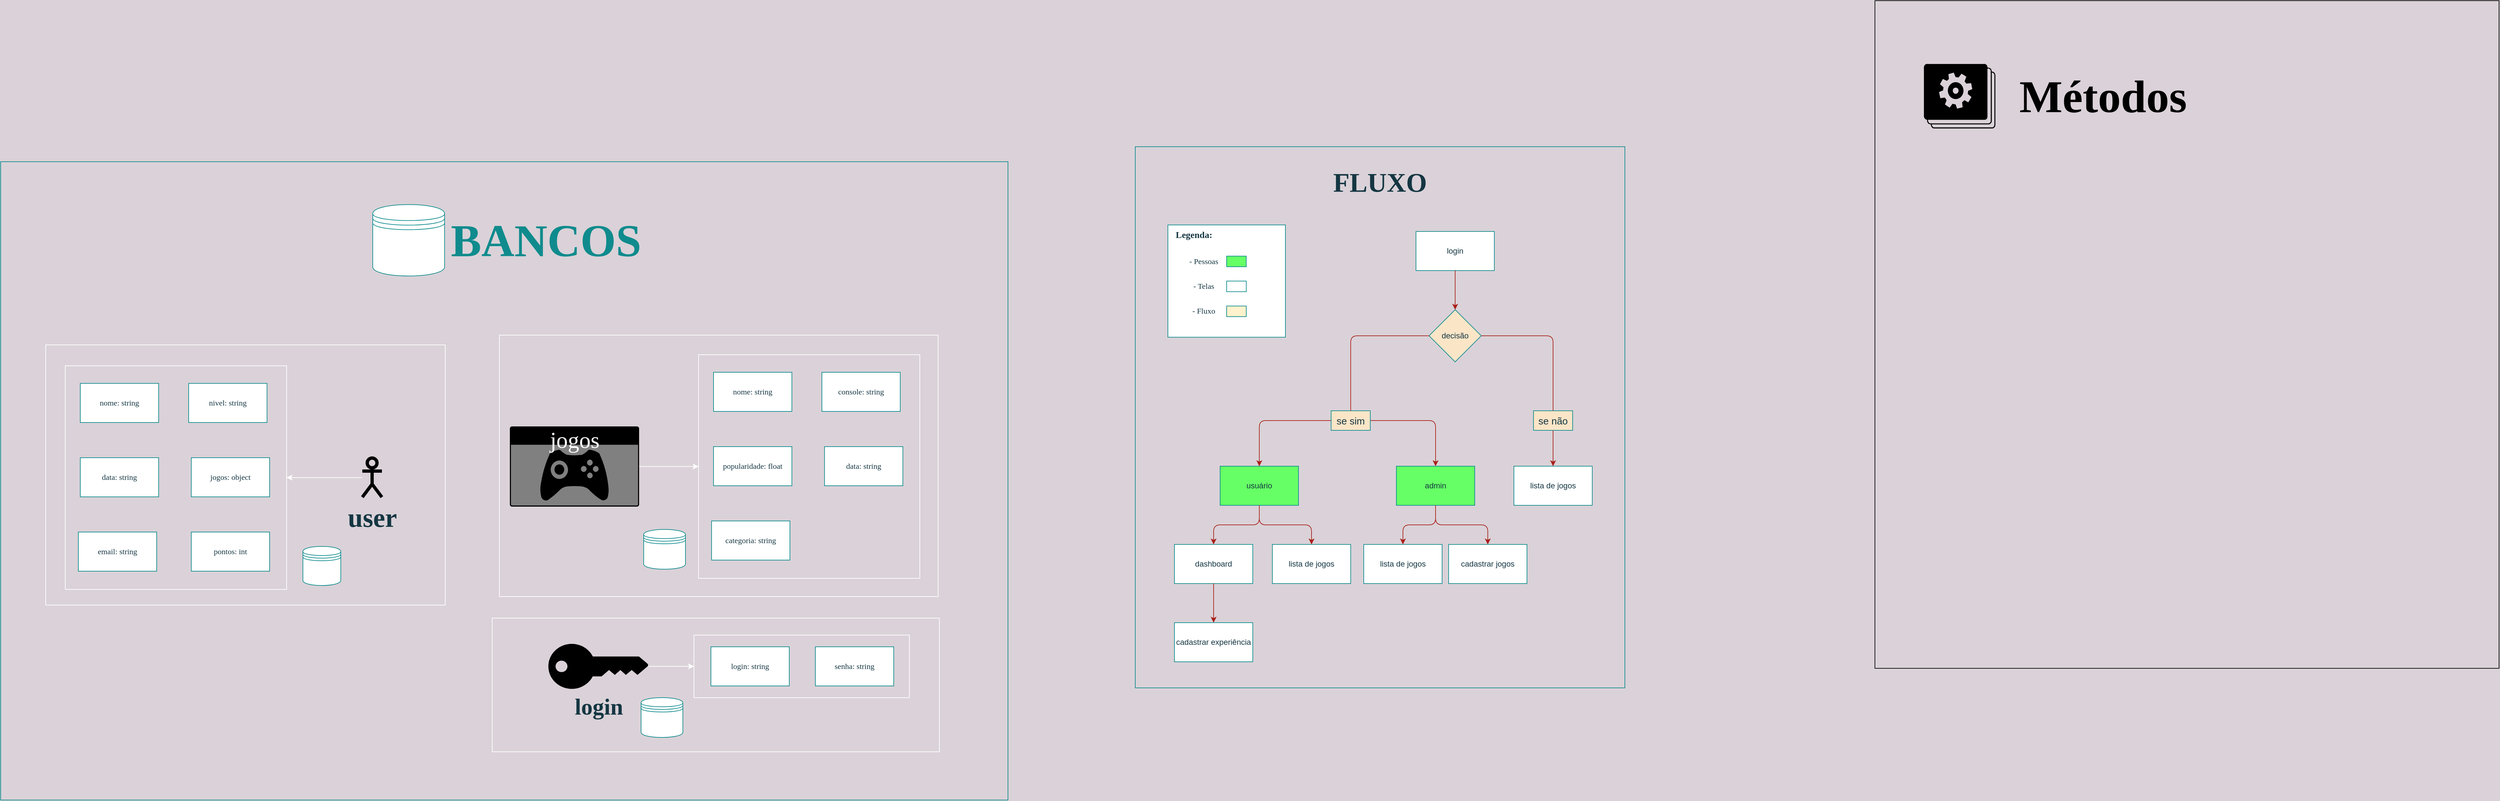 <mxfile>
    <diagram id="7sulTF2ZvsiVhPHlAoi-" name="Page-1">
        <mxGraphModel dx="4504" dy="2602" grid="0" gridSize="10" guides="1" tooltips="1" connect="1" arrows="1" fold="1" page="1" pageScale="1" pageWidth="827" pageHeight="1169" background="#DAD2D8" math="0" shadow="0">
            <root>
                <mxCell id="0"/>
                <mxCell id="1" parent="0"/>
                <mxCell id="i9V1KB0DLarKF3yOu1jW-63" value="" style="group" parent="1" vertex="1" connectable="0">
                    <mxGeometry x="-1914" y="-360" width="1543" height="979" as="geometry"/>
                </mxCell>
                <mxCell id="i9V1KB0DLarKF3yOu1jW-62" value="" style="rounded=0;whiteSpace=wrap;html=1;sketch=0;fontFamily=Lucida Console;fontSize=25;fontColor=#0F8B8D;strokeColor=#0F8B8D;strokeWidth=1;verticalAlign=top;fillColor=none;" parent="i9V1KB0DLarKF3yOu1jW-63" vertex="1">
                    <mxGeometry x="-4" y="23" width="1543" height="979" as="geometry"/>
                </mxCell>
                <mxCell id="U2APOLvZmVnuvDlF9ksb-117" value="" style="group" parent="i9V1KB0DLarKF3yOu1jW-63" vertex="1" connectable="0">
                    <mxGeometry x="552" y="89" width="439" height="130" as="geometry"/>
                </mxCell>
                <mxCell id="U2APOLvZmVnuvDlF9ksb-114" value="&lt;font style=&quot;font-size: 70px&quot;&gt;BANCOS&lt;/font&gt;" style="text;html=1;align=center;verticalAlign=middle;whiteSpace=wrap;rounded=0;sketch=0;fontFamily=Lucida Console;fontSize=41;fontStyle=1;fontColor=#0F8B8D;" parent="U2APOLvZmVnuvDlF9ksb-117" vertex="1">
                    <mxGeometry x="119.727" y="20.438" width="319.273" height="68.125" as="geometry"/>
                </mxCell>
                <mxCell id="i9V1KB0DLarKF3yOu1jW-61" value="" style="shape=datastore;whiteSpace=wrap;html=1;rounded=0;sketch=0;fontFamily=Lucida Console;fontSize=25;fontColor=#143642;strokeWidth=1;verticalAlign=top;strokeColor=#0F8B8D;" parent="U2APOLvZmVnuvDlF9ksb-117" vertex="1">
                    <mxGeometry x="14" y="-0.28" width="110" height="109.56" as="geometry"/>
                </mxCell>
                <mxCell id="i9V1KB0DLarKF3yOu1jW-56" value="" style="group" parent="i9V1KB0DLarKF3yOu1jW-63" vertex="1" connectable="0">
                    <mxGeometry x="760" y="289" width="672" height="401" as="geometry"/>
                </mxCell>
                <mxCell id="i9V1KB0DLarKF3yOu1jW-55" value="" style="rounded=0;whiteSpace=wrap;html=1;sketch=0;fontFamily=Lucida Console;fontSize=25;fontColor=#143642;strokeColor=#FFFFFF;strokeWidth=1;fillColor=none;verticalAlign=top;" parent="i9V1KB0DLarKF3yOu1jW-56" vertex="1">
                    <mxGeometry width="672" height="401" as="geometry"/>
                </mxCell>
                <mxCell id="i9V1KB0DLarKF3yOu1jW-30" value="" style="group" parent="i9V1KB0DLarKF3yOu1jW-56" vertex="1" connectable="0">
                    <mxGeometry x="16" y="30" width="628" height="343" as="geometry"/>
                </mxCell>
                <mxCell id="i9V1KB0DLarKF3yOu1jW-6" value="&lt;font style=&quot;font-size: 35px&quot;&gt;jogos&lt;/font&gt;" style="html=1;strokeColor=none;labelPosition=center;verticalLabelPosition=middle;verticalAlign=top;align=center;fontSize=25;outlineConnect=0;spacingTop=-6;fontColor=#FFFFFF;shape=mxgraph.sitemap.game;rounded=0;sketch=0;fontFamily=Lucida Console;fillColor=#000000;" parent="i9V1KB0DLarKF3yOu1jW-30" vertex="1">
                    <mxGeometry y="110" width="198" height="123" as="geometry"/>
                </mxCell>
                <mxCell id="i9V1KB0DLarKF3yOu1jW-21" value="" style="group;strokeColor=#FFFFFF;" parent="i9V1KB0DLarKF3yOu1jW-30" vertex="1" connectable="0">
                    <mxGeometry x="289" width="339" height="343" as="geometry"/>
                </mxCell>
                <mxCell id="i9V1KB0DLarKF3yOu1jW-22" value="" style="rounded=0;whiteSpace=wrap;html=1;sketch=0;fontFamily=Lucida Console;fontSize=12;fontColor=#143642;strokeWidth=1;fillColor=none;strokeColor=#FFFFFF;" parent="i9V1KB0DLarKF3yOu1jW-21" vertex="1">
                    <mxGeometry width="339" height="343" as="geometry"/>
                </mxCell>
                <mxCell id="i9V1KB0DLarKF3yOu1jW-23" value="popularidade: float" style="rounded=0;whiteSpace=wrap;html=1;sketch=0;fontFamily=Lucida Console;fontSize=12;fontColor=#143642;strokeWidth=1;fillColor=#FFFFFF;strokeColor=#0F8B8D;" parent="i9V1KB0DLarKF3yOu1jW-21" vertex="1">
                    <mxGeometry x="23" y="141" width="120" height="60" as="geometry"/>
                </mxCell>
                <mxCell id="i9V1KB0DLarKF3yOu1jW-24" value="categoria: string" style="rounded=0;whiteSpace=wrap;html=1;sketch=0;fontFamily=Lucida Console;fontSize=12;fontColor=#143642;strokeWidth=1;fillColor=#FFFFFF;strokeColor=#0F8B8D;" parent="i9V1KB0DLarKF3yOu1jW-21" vertex="1">
                    <mxGeometry x="20" y="255" width="120" height="60" as="geometry"/>
                </mxCell>
                <mxCell id="i9V1KB0DLarKF3yOu1jW-25" value="nome: string" style="rounded=0;whiteSpace=wrap;html=1;sketch=0;fontFamily=Lucida Console;fontSize=12;fontColor=#143642;strokeWidth=1;fillColor=#FFFFFF;strokeColor=#0F8B8D;" parent="i9V1KB0DLarKF3yOu1jW-21" vertex="1">
                    <mxGeometry x="23" y="27" width="120" height="60" as="geometry"/>
                </mxCell>
                <mxCell id="i9V1KB0DLarKF3yOu1jW-27" value="data: string" style="rounded=0;whiteSpace=wrap;html=1;sketch=0;fontFamily=Lucida Console;fontSize=12;fontColor=#143642;strokeWidth=1;fillColor=#FFFFFF;strokeColor=#0F8B8D;" parent="i9V1KB0DLarKF3yOu1jW-21" vertex="1">
                    <mxGeometry x="193" y="141" width="120" height="60" as="geometry"/>
                </mxCell>
                <mxCell id="i9V1KB0DLarKF3yOu1jW-28" value="console: string" style="rounded=0;whiteSpace=wrap;html=1;sketch=0;fontFamily=Lucida Console;fontSize=12;fontColor=#143642;strokeWidth=1;fillColor=#FFFFFF;strokeColor=#0F8B8D;" parent="i9V1KB0DLarKF3yOu1jW-21" vertex="1">
                    <mxGeometry x="189" y="27" width="120" height="60" as="geometry"/>
                </mxCell>
                <mxCell id="i9V1KB0DLarKF3yOu1jW-29" style="edgeStyle=orthogonalEdgeStyle;curved=0;rounded=1;sketch=0;orthogonalLoop=1;jettySize=auto;html=1;fontFamily=Lucida Console;fontSize=25;fontColor=#143642;fillColor=#FAE5C7;strokeColor=#FFFFFF;" parent="i9V1KB0DLarKF3yOu1jW-30" source="i9V1KB0DLarKF3yOu1jW-6" target="i9V1KB0DLarKF3yOu1jW-22" edge="1">
                    <mxGeometry relative="1" as="geometry"/>
                </mxCell>
                <mxCell id="i9V1KB0DLarKF3yOu1jW-35" value="" style="shape=datastore;whiteSpace=wrap;html=1;rounded=0;sketch=0;fontFamily=Lucida Console;fontSize=25;fontColor=#143642;strokeWidth=1;fillColor=#FFFFFF;verticalAlign=top;strokeColor=#0F8B8D;" parent="i9V1KB0DLarKF3yOu1jW-30" vertex="1">
                    <mxGeometry x="205" y="268" width="64" height="61" as="geometry"/>
                </mxCell>
                <mxCell id="i9V1KB0DLarKF3yOu1jW-60" value="" style="group" parent="i9V1KB0DLarKF3yOu1jW-63" vertex="1" connectable="0">
                    <mxGeometry x="65" y="304" width="612" height="399" as="geometry"/>
                </mxCell>
                <mxCell id="i9V1KB0DLarKF3yOu1jW-59" value="" style="rounded=0;whiteSpace=wrap;html=1;sketch=0;fontFamily=Lucida Console;fontSize=25;fontColor=#143642;strokeColor=#FFFFFF;strokeWidth=1;fillColor=none;verticalAlign=top;" parent="i9V1KB0DLarKF3yOu1jW-60" vertex="1">
                    <mxGeometry width="612" height="399" as="geometry"/>
                </mxCell>
                <mxCell id="i9V1KB0DLarKF3yOu1jW-20" value="" style="group" parent="i9V1KB0DLarKF3yOu1jW-60" vertex="1" connectable="0">
                    <mxGeometry x="30" y="32" width="485" height="343" as="geometry"/>
                </mxCell>
                <mxCell id="i9V1KB0DLarKF3yOu1jW-1" value="&lt;b&gt;user&lt;/b&gt;" style="shape=umlActor;verticalLabelPosition=bottom;verticalAlign=top;html=1;outlineConnect=0;rounded=0;sketch=0;fontFamily=Lucida Console;fontSize=41;fontColor=#143642;strokeWidth=5;fillColor=none;" parent="i9V1KB0DLarKF3yOu1jW-20" vertex="1">
                    <mxGeometry x="455" y="141.5" width="30" height="60" as="geometry"/>
                </mxCell>
                <mxCell id="i9V1KB0DLarKF3yOu1jW-17" value="" style="group;strokeColor=#FFFFFF;" parent="i9V1KB0DLarKF3yOu1jW-20" vertex="1" connectable="0">
                    <mxGeometry width="339" height="343" as="geometry"/>
                </mxCell>
                <mxCell id="i9V1KB0DLarKF3yOu1jW-16" value="" style="rounded=0;whiteSpace=wrap;html=1;sketch=0;fontFamily=Lucida Console;fontSize=12;fontColor=#143642;strokeWidth=1;fillColor=none;strokeColor=#FFFFFF;" parent="i9V1KB0DLarKF3yOu1jW-17" vertex="1">
                    <mxGeometry width="339" height="343" as="geometry"/>
                </mxCell>
                <mxCell id="i9V1KB0DLarKF3yOu1jW-7" value="data: string" style="rounded=0;whiteSpace=wrap;html=1;sketch=0;fontFamily=Lucida Console;fontSize=12;fontColor=#143642;strokeWidth=1;fillColor=#FFFFFF;strokeColor=#0F8B8D;" parent="i9V1KB0DLarKF3yOu1jW-17" vertex="1">
                    <mxGeometry x="23" y="141" width="120" height="60" as="geometry"/>
                </mxCell>
                <mxCell id="i9V1KB0DLarKF3yOu1jW-8" value="email: string" style="rounded=0;whiteSpace=wrap;html=1;sketch=0;fontFamily=Lucida Console;fontSize=12;fontColor=#143642;strokeWidth=1;fillColor=#FFFFFF;strokeColor=#0F8B8D;" parent="i9V1KB0DLarKF3yOu1jW-17" vertex="1">
                    <mxGeometry x="20" y="255" width="120" height="60" as="geometry"/>
                </mxCell>
                <mxCell id="i9V1KB0DLarKF3yOu1jW-9" value="nome: string" style="rounded=0;whiteSpace=wrap;html=1;sketch=0;fontFamily=Lucida Console;fontSize=12;fontColor=#143642;strokeWidth=1;fillColor=#FFFFFF;strokeColor=#0F8B8D;" parent="i9V1KB0DLarKF3yOu1jW-17" vertex="1">
                    <mxGeometry x="23" y="27" width="120" height="60" as="geometry"/>
                </mxCell>
                <mxCell id="i9V1KB0DLarKF3yOu1jW-10" value="pontos: int" style="rounded=0;whiteSpace=wrap;html=1;sketch=0;fontFamily=Lucida Console;fontSize=12;fontColor=#143642;strokeWidth=1;fillColor=#FFFFFF;strokeColor=#0F8B8D;" parent="i9V1KB0DLarKF3yOu1jW-17" vertex="1">
                    <mxGeometry x="193" y="255" width="120" height="60" as="geometry"/>
                </mxCell>
                <mxCell id="i9V1KB0DLarKF3yOu1jW-13" value="jogos: object" style="rounded=0;whiteSpace=wrap;html=1;sketch=0;fontFamily=Lucida Console;fontSize=12;fontColor=#143642;strokeWidth=1;fillColor=#FFFFFF;strokeColor=#0F8B8D;" parent="i9V1KB0DLarKF3yOu1jW-17" vertex="1">
                    <mxGeometry x="193" y="141" width="120" height="60" as="geometry"/>
                </mxCell>
                <mxCell id="i9V1KB0DLarKF3yOu1jW-14" value="nivel: string" style="rounded=0;whiteSpace=wrap;html=1;sketch=0;fontFamily=Lucida Console;fontSize=12;fontColor=#143642;strokeWidth=1;fillColor=#FFFFFF;strokeColor=#0F8B8D;" parent="i9V1KB0DLarKF3yOu1jW-17" vertex="1">
                    <mxGeometry x="189" y="27" width="120" height="60" as="geometry"/>
                </mxCell>
                <mxCell id="i9V1KB0DLarKF3yOu1jW-19" style="edgeStyle=orthogonalEdgeStyle;curved=0;rounded=1;sketch=0;orthogonalLoop=1;jettySize=auto;html=1;fontFamily=Lucida Console;fontSize=12;fontColor=#143642;fillColor=#FAE5C7;entryX=1;entryY=0.5;entryDx=0;entryDy=0;strokeColor=#FFFFFF;" parent="i9V1KB0DLarKF3yOu1jW-20" source="i9V1KB0DLarKF3yOu1jW-1" target="i9V1KB0DLarKF3yOu1jW-16" edge="1">
                    <mxGeometry relative="1" as="geometry">
                        <mxPoint x="400" y="65" as="targetPoint"/>
                    </mxGeometry>
                </mxCell>
                <mxCell id="i9V1KB0DLarKF3yOu1jW-34" value="" style="shape=datastore;whiteSpace=wrap;html=1;rounded=0;sketch=0;fontFamily=Lucida Console;fontSize=25;fontColor=#143642;strokeWidth=1;fillColor=#FFFFFF;verticalAlign=top;strokeColor=#0F8B8D;" parent="i9V1KB0DLarKF3yOu1jW-20" vertex="1">
                    <mxGeometry x="364" y="277" width="58" height="60" as="geometry"/>
                </mxCell>
                <mxCell id="i9V1KB0DLarKF3yOu1jW-53" value="" style="group" parent="i9V1KB0DLarKF3yOu1jW-63" vertex="1" connectable="0">
                    <mxGeometry x="835" y="749" width="599" height="179" as="geometry"/>
                </mxCell>
                <mxCell id="i9V1KB0DLarKF3yOu1jW-46" value="" style="shape=datastore;whiteSpace=wrap;html=1;rounded=0;sketch=0;fontFamily=Lucida Console;fontSize=25;fontColor=#143642;strokeWidth=1;fillColor=#FFFFFF;verticalAlign=top;strokeColor=#0F8B8D;" parent="i9V1KB0DLarKF3yOu1jW-53" vertex="1">
                    <mxGeometry x="142" y="96" width="64" height="61" as="geometry"/>
                </mxCell>
                <mxCell id="i9V1KB0DLarKF3yOu1jW-51" value="" style="group" parent="i9V1KB0DLarKF3yOu1jW-53" vertex="1" connectable="0">
                    <mxGeometry x="223" width="330" height="96" as="geometry"/>
                </mxCell>
                <mxCell id="i9V1KB0DLarKF3yOu1jW-50" value="" style="rounded=0;whiteSpace=wrap;html=1;sketch=0;fontFamily=Lucida Console;fontSize=25;fontColor=#143642;strokeWidth=1;verticalAlign=top;fillColor=none;strokeColor=#FFFFFF;" parent="i9V1KB0DLarKF3yOu1jW-51" vertex="1">
                    <mxGeometry width="330" height="96" as="geometry"/>
                </mxCell>
                <mxCell id="i9V1KB0DLarKF3yOu1jW-44" value="senha: string" style="rounded=0;whiteSpace=wrap;html=1;sketch=0;fontFamily=Lucida Console;fontSize=12;fontColor=#143642;strokeWidth=1;fillColor=#FFFFFF;strokeColor=#0F8B8D;" parent="i9V1KB0DLarKF3yOu1jW-51" vertex="1">
                    <mxGeometry x="186" y="18" width="120" height="60" as="geometry"/>
                </mxCell>
                <mxCell id="i9V1KB0DLarKF3yOu1jW-42" value="login: string" style="rounded=0;whiteSpace=wrap;html=1;sketch=0;fontFamily=Lucida Console;fontSize=12;fontColor=#143642;strokeWidth=1;fillColor=#FFFFFF;strokeColor=#0F8B8D;" parent="i9V1KB0DLarKF3yOu1jW-51" vertex="1">
                    <mxGeometry x="26" y="18" width="120" height="60" as="geometry"/>
                </mxCell>
                <mxCell id="i9V1KB0DLarKF3yOu1jW-52" style="edgeStyle=orthogonalEdgeStyle;curved=0;rounded=1;sketch=0;orthogonalLoop=1;jettySize=auto;html=1;entryX=0;entryY=0.5;entryDx=0;entryDy=0;fontFamily=Lucida Console;fontSize=25;fontColor=#143642;strokeColor=#FFFFFF;fillColor=#FAE5C7;" parent="i9V1KB0DLarKF3yOu1jW-53" source="i9V1KB0DLarKF3yOu1jW-32" target="i9V1KB0DLarKF3yOu1jW-50" edge="1">
                    <mxGeometry relative="1" as="geometry"/>
                </mxCell>
                <mxCell id="i9V1KB0DLarKF3yOu1jW-58" value="" style="group" parent="i9V1KB0DLarKF3yOu1jW-53" vertex="1" connectable="0">
                    <mxGeometry x="-86" y="-26" width="685" height="205" as="geometry"/>
                </mxCell>
                <mxCell id="i9V1KB0DLarKF3yOu1jW-57" value="" style="rounded=0;whiteSpace=wrap;html=1;sketch=0;fontFamily=Lucida Console;fontSize=25;fontColor=#143642;strokeColor=#FFFFFF;strokeWidth=1;fillColor=none;verticalAlign=top;" parent="i9V1KB0DLarKF3yOu1jW-58" vertex="1">
                    <mxGeometry width="685" height="205" as="geometry"/>
                </mxCell>
                <mxCell id="i9V1KB0DLarKF3yOu1jW-32" value="&lt;b&gt;&lt;font style=&quot;font-size: 35px&quot;&gt;login&lt;/font&gt;&lt;/b&gt;" style="points=[[0,0.5,0],[0.24,0,0],[0.5,0.28,0],[0.995,0.475,0],[0.5,0.72,0],[0.24,1,0]];verticalLabelPosition=bottom;html=1;verticalAlign=top;aspect=fixed;align=center;pointerEvents=1;shape=mxgraph.cisco19.key;strokeColor=none;rounded=0;sketch=0;fontFamily=Lucida Console;fontSize=25;fontColor=#143642;fillColor=#000000;" parent="i9V1KB0DLarKF3yOu1jW-58" vertex="1">
                    <mxGeometry x="86" y="39.5" width="153.33" height="69" as="geometry"/>
                </mxCell>
                <mxCell id="U2APOLvZmVnuvDlF9ksb-71" value="" style="group;" parent="1" vertex="1" connectable="0">
                    <mxGeometry x="-180" y="-360" width="750" height="930" as="geometry"/>
                </mxCell>
                <mxCell id="U2APOLvZmVnuvDlF9ksb-70" value="" style="rounded=0;whiteSpace=wrap;html=1;sketch=0;fontFamily=Lucida Console;fontSize=14;fillColor=none;strokeWidth=1;strokeColor=#0F8B8D;" parent="U2APOLvZmVnuvDlF9ksb-71" vertex="1">
                    <mxGeometry width="750" height="830" as="geometry"/>
                </mxCell>
                <mxCell id="U2APOLvZmVnuvDlF9ksb-2" value="dashboard" style="rounded=0;whiteSpace=wrap;html=1;strokeColor=#0F8B8D;fontColor=#143642;fillColor=#FFFFFF;" parent="U2APOLvZmVnuvDlF9ksb-71" vertex="1">
                    <mxGeometry x="60" y="610" width="120" height="60" as="geometry"/>
                </mxCell>
                <mxCell id="U2APOLvZmVnuvDlF9ksb-3" value="cadastrar jogos" style="rounded=0;whiteSpace=wrap;html=1;strokeColor=#0F8B8D;fontColor=#143642;fillColor=#FFFFFF;" parent="U2APOLvZmVnuvDlF9ksb-71" vertex="1">
                    <mxGeometry x="480" y="610" width="120" height="60" as="geometry"/>
                </mxCell>
                <mxCell id="U2APOLvZmVnuvDlF9ksb-4" value="cadastrar experiência" style="rounded=0;whiteSpace=wrap;html=1;strokeColor=#0F8B8D;fontColor=#143642;fillColor=#FFFFFF;" parent="U2APOLvZmVnuvDlF9ksb-71" vertex="1">
                    <mxGeometry x="60" y="730" width="120" height="60" as="geometry"/>
                </mxCell>
                <mxCell id="U2APOLvZmVnuvDlF9ksb-39" style="edgeStyle=orthogonalEdgeStyle;curved=0;rounded=1;sketch=0;orthogonalLoop=1;jettySize=auto;html=1;fontSize=12;fontColor=#143642;endArrow=classic;endFill=1;strokeColor=#A8201A;fillColor=#FAE5C7;labelBackgroundColor=#DAD2D8;" parent="U2APOLvZmVnuvDlF9ksb-71" source="U2APOLvZmVnuvDlF9ksb-2" target="U2APOLvZmVnuvDlF9ksb-4" edge="1">
                    <mxGeometry relative="1" as="geometry"/>
                </mxCell>
                <mxCell id="U2APOLvZmVnuvDlF9ksb-5" value="login" style="rounded=0;whiteSpace=wrap;html=1;strokeColor=#0F8B8D;fontColor=#143642;fillColor=#FFFFFF;" parent="U2APOLvZmVnuvDlF9ksb-71" vertex="1">
                    <mxGeometry x="430" y="130" width="120" height="60" as="geometry"/>
                </mxCell>
                <mxCell id="U2APOLvZmVnuvDlF9ksb-38" style="edgeStyle=orthogonalEdgeStyle;curved=0;rounded=1;sketch=0;orthogonalLoop=1;jettySize=auto;html=1;fontSize=12;fontColor=#143642;endArrow=classic;endFill=1;strokeColor=#A8201A;fillColor=#FAE5C7;labelBackgroundColor=#DAD2D8;" parent="U2APOLvZmVnuvDlF9ksb-71" source="U2APOLvZmVnuvDlF9ksb-6" target="U2APOLvZmVnuvDlF9ksb-2" edge="1">
                    <mxGeometry relative="1" as="geometry"/>
                </mxCell>
                <mxCell id="U2APOLvZmVnuvDlF9ksb-6" value="usuário&lt;span style=&quot;color: rgba(0 , 0 , 0 , 0) ; font-family: monospace ; font-size: 0px&quot;&gt;%3CmxGraphModel%3E%3Croot%3E%3CmxCell%20id%3D%220%22%2F%3E%3CmxCell%20id%3D%221%22%20parent%3D%220%22%2F%3E%3CmxCell%20id%3D%222%22%20value%3D%22login%22%20style%3D%22rounded%3D0%3BwhiteSpace%3Dwrap%3Bhtml%3D1%3B%22%20vertex%3D%221%22%20parent%3D%221%22%3E%3CmxGeometry%20x%3D%22590%22%20y%3D%22190%22%20width%3D%22120%22%20height%3D%2260%22%20as%3D%22geometry%22%2F%3E%3C%2FmxCell%3E%3C%2Froot%3E%3C%2FmxGraphModel%3E&lt;/span&gt;" style="rounded=0;whiteSpace=wrap;html=1;strokeColor=#0F8B8D;fontColor=#143642;fillColor=#66FF66;" parent="U2APOLvZmVnuvDlF9ksb-71" vertex="1">
                    <mxGeometry x="130" y="490" width="120" height="60" as="geometry"/>
                </mxCell>
                <mxCell id="U2APOLvZmVnuvDlF9ksb-42" style="edgeStyle=orthogonalEdgeStyle;curved=0;rounded=1;sketch=0;orthogonalLoop=1;jettySize=auto;html=1;fontSize=12;fontColor=#143642;endArrow=classic;endFill=1;strokeColor=#A8201A;fillColor=#FAE5C7;labelBackgroundColor=#DAD2D8;" parent="U2APOLvZmVnuvDlF9ksb-71" source="U2APOLvZmVnuvDlF9ksb-11" target="U2APOLvZmVnuvDlF9ksb-3" edge="1">
                    <mxGeometry relative="1" as="geometry"/>
                </mxCell>
                <mxCell id="U2APOLvZmVnuvDlF9ksb-11" value="admin" style="rounded=0;whiteSpace=wrap;html=1;strokeColor=#0F8B8D;fontColor=#143642;fillColor=#66FF66;" parent="U2APOLvZmVnuvDlF9ksb-71" vertex="1">
                    <mxGeometry x="400" y="490" width="120" height="60" as="geometry"/>
                </mxCell>
                <mxCell id="U2APOLvZmVnuvDlF9ksb-20" style="edgeStyle=orthogonalEdgeStyle;curved=0;rounded=1;sketch=0;orthogonalLoop=1;jettySize=auto;html=1;fontColor=#143642;strokeColor=#A8201A;fillColor=#FAE5C7;startArrow=none;labelBackgroundColor=#DAD2D8;" parent="U2APOLvZmVnuvDlF9ksb-71" source="U2APOLvZmVnuvDlF9ksb-25" target="U2APOLvZmVnuvDlF9ksb-6" edge="1">
                    <mxGeometry relative="1" as="geometry"/>
                </mxCell>
                <mxCell id="U2APOLvZmVnuvDlF9ksb-19" value="decisão" style="rhombus;whiteSpace=wrap;html=1;rounded=0;sketch=0;fontColor=#143642;strokeColor=#0F8B8D;fillColor=#FAE5C7;" parent="U2APOLvZmVnuvDlF9ksb-71" vertex="1">
                    <mxGeometry x="450" y="250" width="80" height="80" as="geometry"/>
                </mxCell>
                <mxCell id="U2APOLvZmVnuvDlF9ksb-17" style="edgeStyle=none;rounded=0;orthogonalLoop=1;jettySize=auto;html=1;strokeColor=#A8201A;fontColor=#143642;labelBackgroundColor=#DAD2D8;" parent="U2APOLvZmVnuvDlF9ksb-71" source="U2APOLvZmVnuvDlF9ksb-5" target="U2APOLvZmVnuvDlF9ksb-19" edge="1">
                    <mxGeometry relative="1" as="geometry"/>
                </mxCell>
                <mxCell id="U2APOLvZmVnuvDlF9ksb-27" style="edgeStyle=orthogonalEdgeStyle;curved=0;rounded=1;sketch=0;orthogonalLoop=1;jettySize=auto;html=1;fontSize=15;fontColor=#143642;strokeColor=#A8201A;fillColor=#FAE5C7;labelBackgroundColor=#DAD2D8;" parent="U2APOLvZmVnuvDlF9ksb-71" source="U2APOLvZmVnuvDlF9ksb-25" target="U2APOLvZmVnuvDlF9ksb-11" edge="1">
                    <mxGeometry relative="1" as="geometry"/>
                </mxCell>
                <mxCell id="U2APOLvZmVnuvDlF9ksb-25" value="se sim" style="rounded=0;whiteSpace=wrap;html=1;sketch=0;fontSize=15;strokeColor=#0F8B8D;fillColor=#FAE5C7;fontColor=#143642;" parent="U2APOLvZmVnuvDlF9ksb-71" vertex="1">
                    <mxGeometry x="300" y="405" width="60" height="30" as="geometry"/>
                </mxCell>
                <mxCell id="U2APOLvZmVnuvDlF9ksb-26" value="" style="edgeStyle=orthogonalEdgeStyle;curved=0;rounded=1;sketch=0;orthogonalLoop=1;jettySize=auto;html=1;fontColor=#143642;strokeColor=#A8201A;fillColor=#FAE5C7;endArrow=none;labelBackgroundColor=#DAD2D8;" parent="U2APOLvZmVnuvDlF9ksb-71" source="U2APOLvZmVnuvDlF9ksb-19" target="U2APOLvZmVnuvDlF9ksb-25" edge="1">
                    <mxGeometry relative="1" as="geometry">
                        <mxPoint x="330" y="370" as="sourcePoint"/>
                        <mxPoint x="210" y="490" as="targetPoint"/>
                    </mxGeometry>
                </mxCell>
                <mxCell id="U2APOLvZmVnuvDlF9ksb-28" value="lista de jogos" style="rounded=0;whiteSpace=wrap;html=1;sketch=0;fontSize=12;fontColor=#143642;strokeColor=#0F8B8D;fillColor=#FFFFFF;" parent="U2APOLvZmVnuvDlF9ksb-71" vertex="1">
                    <mxGeometry x="580" y="490" width="120" height="60" as="geometry"/>
                </mxCell>
                <mxCell id="U2APOLvZmVnuvDlF9ksb-34" style="edgeStyle=orthogonalEdgeStyle;curved=0;rounded=1;sketch=0;orthogonalLoop=1;jettySize=auto;html=1;fontSize=12;fontColor=#143642;endArrow=classic;endFill=1;strokeColor=#A8201A;fillColor=#FAE5C7;labelBackgroundColor=#DAD2D8;" parent="U2APOLvZmVnuvDlF9ksb-71" source="U2APOLvZmVnuvDlF9ksb-33" target="U2APOLvZmVnuvDlF9ksb-28" edge="1">
                    <mxGeometry relative="1" as="geometry"/>
                </mxCell>
                <mxCell id="U2APOLvZmVnuvDlF9ksb-33" value="se não" style="rounded=0;whiteSpace=wrap;html=1;sketch=0;fontSize=15;strokeColor=#0F8B8D;fillColor=#FAE5C7;fontColor=#143642;" parent="U2APOLvZmVnuvDlF9ksb-71" vertex="1">
                    <mxGeometry x="610" y="405" width="60" height="30" as="geometry"/>
                </mxCell>
                <mxCell id="U2APOLvZmVnuvDlF9ksb-32" value="" style="edgeStyle=orthogonalEdgeStyle;curved=0;rounded=1;sketch=0;orthogonalLoop=1;jettySize=auto;html=1;fontSize=12;fontColor=#143642;strokeColor=#A8201A;fillColor=#FAE5C7;entryX=0.5;entryY=0;entryDx=0;entryDy=0;endArrow=none;endFill=0;labelBackgroundColor=#DAD2D8;" parent="U2APOLvZmVnuvDlF9ksb-71" source="U2APOLvZmVnuvDlF9ksb-19" target="U2APOLvZmVnuvDlF9ksb-33" edge="1">
                    <mxGeometry relative="1" as="geometry">
                        <mxPoint x="590" y="270" as="targetPoint"/>
                    </mxGeometry>
                </mxCell>
                <mxCell id="U2APOLvZmVnuvDlF9ksb-36" value="lista de jogos" style="rounded=0;whiteSpace=wrap;html=1;sketch=0;fontSize=12;fontColor=#143642;strokeColor=#0F8B8D;fillColor=#FFFFFF;" parent="U2APOLvZmVnuvDlF9ksb-71" vertex="1">
                    <mxGeometry x="210" y="610" width="120" height="60" as="geometry"/>
                </mxCell>
                <mxCell id="U2APOLvZmVnuvDlF9ksb-37" style="edgeStyle=orthogonalEdgeStyle;curved=0;rounded=1;sketch=0;orthogonalLoop=1;jettySize=auto;html=1;fontSize=12;fontColor=#143642;endArrow=classic;endFill=1;strokeColor=#A8201A;fillColor=#FAE5C7;labelBackgroundColor=#DAD2D8;" parent="U2APOLvZmVnuvDlF9ksb-71" source="U2APOLvZmVnuvDlF9ksb-6" target="U2APOLvZmVnuvDlF9ksb-36" edge="1">
                    <mxGeometry relative="1" as="geometry"/>
                </mxCell>
                <mxCell id="U2APOLvZmVnuvDlF9ksb-40" value="lista de jogos" style="rounded=0;whiteSpace=wrap;html=1;sketch=0;fontSize=12;fontColor=#143642;strokeColor=#0F8B8D;fillColor=#FFFFFF;" parent="U2APOLvZmVnuvDlF9ksb-71" vertex="1">
                    <mxGeometry x="350" y="610" width="120" height="60" as="geometry"/>
                </mxCell>
                <mxCell id="U2APOLvZmVnuvDlF9ksb-41" style="edgeStyle=orthogonalEdgeStyle;curved=0;rounded=1;sketch=0;orthogonalLoop=1;jettySize=auto;html=1;fontSize=12;fontColor=#143642;endArrow=classic;endFill=1;strokeColor=#A8201A;fillColor=#FAE5C7;labelBackgroundColor=#DAD2D8;" parent="U2APOLvZmVnuvDlF9ksb-71" source="U2APOLvZmVnuvDlF9ksb-11" target="U2APOLvZmVnuvDlF9ksb-40" edge="1">
                    <mxGeometry relative="1" as="geometry"/>
                </mxCell>
                <mxCell id="U2APOLvZmVnuvDlF9ksb-66" value="" style="group" parent="U2APOLvZmVnuvDlF9ksb-71" vertex="1" connectable="0">
                    <mxGeometry x="50" y="120" width="180" height="220" as="geometry"/>
                </mxCell>
                <mxCell id="U2APOLvZmVnuvDlF9ksb-63" value="" style="group" parent="U2APOLvZmVnuvDlF9ksb-66" vertex="1" connectable="0">
                    <mxGeometry width="180" height="220" as="geometry"/>
                </mxCell>
                <mxCell id="U2APOLvZmVnuvDlF9ksb-69" value="" style="group" parent="U2APOLvZmVnuvDlF9ksb-63" vertex="1" connectable="0">
                    <mxGeometry width="180" height="172.174" as="geometry"/>
                </mxCell>
                <mxCell id="U2APOLvZmVnuvDlF9ksb-48" value="" style="rounded=0;whiteSpace=wrap;html=1;sketch=0;fontColor=#143642;strokeColor=#0F8B8D;fillColor=#FFFFFF;" parent="U2APOLvZmVnuvDlF9ksb-69" vertex="1">
                    <mxGeometry width="180" height="172.174" as="geometry"/>
                </mxCell>
                <mxCell id="U2APOLvZmVnuvDlF9ksb-67" value="" style="group" parent="U2APOLvZmVnuvDlF9ksb-69" vertex="1" connectable="0">
                    <mxGeometry x="20" y="47.826" width="100" height="92.783" as="geometry"/>
                </mxCell>
                <mxCell id="U2APOLvZmVnuvDlF9ksb-56" value="" style="group" parent="U2APOLvZmVnuvDlF9ksb-67" vertex="1" connectable="0">
                    <mxGeometry width="100" height="16.261" as="geometry"/>
                </mxCell>
                <mxCell id="U2APOLvZmVnuvDlF9ksb-49" value="" style="rounded=0;whiteSpace=wrap;html=1;sketch=0;fontColor=#143642;strokeColor=#0F8B8D;fillColor=#66FF66;" parent="U2APOLvZmVnuvDlF9ksb-56" vertex="1">
                    <mxGeometry x="70" width="30" height="16.261" as="geometry"/>
                </mxCell>
                <mxCell id="U2APOLvZmVnuvDlF9ksb-55" value="- Pessoas" style="text;html=1;strokeColor=none;fillColor=none;align=center;verticalAlign=middle;whiteSpace=wrap;rounded=0;sketch=0;fontColor=#143642;fontFamily=Lucida Console;container=0;" parent="U2APOLvZmVnuvDlF9ksb-56" vertex="1">
                    <mxGeometry width="70" height="16.261" as="geometry"/>
                </mxCell>
                <mxCell id="U2APOLvZmVnuvDlF9ksb-60" value="" style="group" parent="U2APOLvZmVnuvDlF9ksb-67" vertex="1" connectable="0">
                    <mxGeometry y="76.522" width="100" height="16.261" as="geometry"/>
                </mxCell>
                <mxCell id="U2APOLvZmVnuvDlF9ksb-65" value="" style="group" parent="U2APOLvZmVnuvDlF9ksb-60" vertex="1" connectable="0">
                    <mxGeometry width="100" height="16.261" as="geometry"/>
                </mxCell>
                <mxCell id="U2APOLvZmVnuvDlF9ksb-61" value="" style="rounded=0;whiteSpace=wrap;html=1;sketch=0;fontColor=#143642;strokeColor=#0F8B8D;fillColor=#FFF2CC;" parent="U2APOLvZmVnuvDlF9ksb-65" vertex="1">
                    <mxGeometry x="70" width="30" height="16.261" as="geometry"/>
                </mxCell>
                <mxCell id="U2APOLvZmVnuvDlF9ksb-62" value="- Fluxo" style="text;html=1;strokeColor=none;fillColor=none;align=center;verticalAlign=middle;whiteSpace=wrap;rounded=0;sketch=0;fontColor=#143642;fontFamily=Lucida Console;container=0;" parent="U2APOLvZmVnuvDlF9ksb-65" vertex="1">
                    <mxGeometry width="70" height="16.261" as="geometry"/>
                </mxCell>
                <mxCell id="U2APOLvZmVnuvDlF9ksb-57" value="" style="group" parent="U2APOLvZmVnuvDlF9ksb-67" vertex="1" connectable="0">
                    <mxGeometry y="38.261" width="100" height="16.261" as="geometry"/>
                </mxCell>
                <mxCell id="U2APOLvZmVnuvDlF9ksb-58" value="" style="rounded=0;whiteSpace=wrap;html=1;sketch=0;fontColor=#143642;strokeColor=#0F8B8D;fillColor=#FFFFFF;" parent="U2APOLvZmVnuvDlF9ksb-57" vertex="1">
                    <mxGeometry x="70" width="30" height="16.261" as="geometry"/>
                </mxCell>
                <mxCell id="U2APOLvZmVnuvDlF9ksb-59" value="- Telas" style="text;html=1;strokeColor=none;fillColor=none;align=center;verticalAlign=middle;whiteSpace=wrap;rounded=0;sketch=0;fontColor=#143642;fontFamily=Lucida Console;container=0;" parent="U2APOLvZmVnuvDlF9ksb-57" vertex="1">
                    <mxGeometry width="70" height="16.261" as="geometry"/>
                </mxCell>
                <mxCell id="U2APOLvZmVnuvDlF9ksb-45" value="Legenda:" style="text;html=1;strokeColor=none;fillColor=none;align=center;verticalAlign=middle;whiteSpace=wrap;rounded=0;sketch=0;fontColor=#143642;fontSize=14;fontStyle=1;fontFamily=Lucida Console;" parent="U2APOLvZmVnuvDlF9ksb-66" vertex="1">
                    <mxGeometry x="20" y="8.13" width="40" height="16.261" as="geometry"/>
                </mxCell>
                <mxCell id="U2APOLvZmVnuvDlF9ksb-72" value="FLUXO" style="text;html=1;align=center;verticalAlign=middle;whiteSpace=wrap;rounded=0;sketch=0;fontFamily=Lucida Console;fontSize=41;fontColor=#143642;fontStyle=1;" parent="U2APOLvZmVnuvDlF9ksb-71" vertex="1">
                    <mxGeometry x="275" y="30" width="200" height="50" as="geometry"/>
                </mxCell>
                <mxCell id="51" value="" style="group" vertex="1" connectable="0" parent="1">
                    <mxGeometry x="953" y="-584" width="956" height="1024" as="geometry"/>
                </mxCell>
                <mxCell id="50" value="" style="rounded=0;whiteSpace=wrap;html=1;sketch=0;fillColor=none;gradientColor=#ffffff;fontColor=#000000;" vertex="1" parent="51">
                    <mxGeometry width="956" height="1024" as="geometry"/>
                </mxCell>
                <mxCell id="48" value="" style="group" vertex="1" connectable="0" parent="51">
                    <mxGeometry x="75" y="97.0" width="434.27" height="99" as="geometry"/>
                </mxCell>
                <mxCell id="5" value="&lt;font style=&quot;font-size: 70px&quot;&gt;Métodos&lt;/font&gt;" style="text;html=1;align=center;verticalAlign=middle;whiteSpace=wrap;rounded=0;sketch=0;fontFamily=Lucida Console;fontSize=41;fontStyle=1;perimeterSpacing=0;gradientColor=#ffffff;fontColor=#000000;" vertex="1" parent="48">
                    <mxGeometry x="114.997" y="15.438" width="319.273" height="68.125" as="geometry"/>
                </mxCell>
                <mxCell id="45" value="" style="verticalLabelPosition=bottom;html=1;verticalAlign=top;align=center;strokeColor=none;shape=mxgraph.azure.worker_roles;sketch=0;fillColor=#000000;" vertex="1" parent="48">
                    <mxGeometry width="109.53" height="99" as="geometry"/>
                </mxCell>
            </root>
        </mxGraphModel>
    </diagram>
</mxfile>